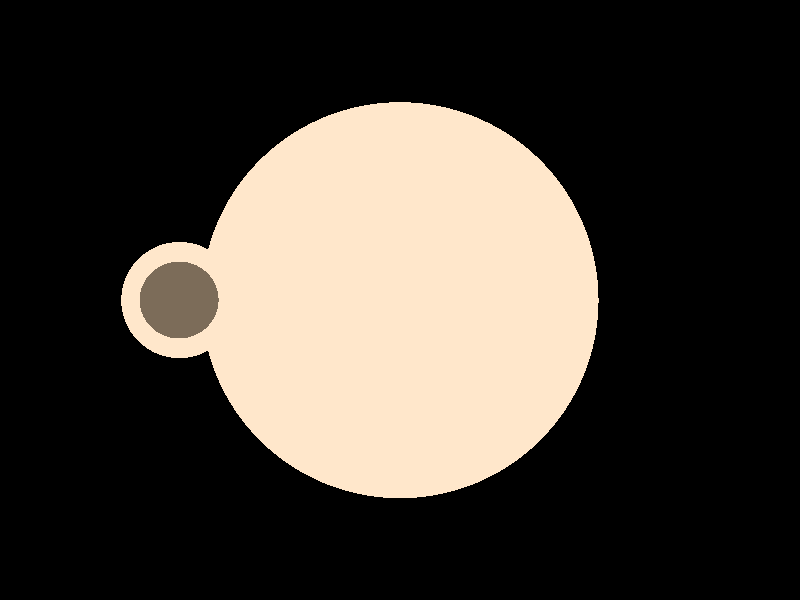 #version 3.7;
#include "colors.inc"    // The include files contain

global_settings {
  assumed_gamma 1.0
  radiosity {
     pretrace_start 0.08
      pretrace_end   0.01
      count 150
      nearest_count 10
      error_bound 0.5
      recursion_limit 3
      low_error_factor 0.5
      gray_threshold 0.0
      minimum_reuse 0.005
      maximum_reuse 0.2
      brightness 1
      adc_bailout 0.005
  }
}
default {finish {ambient 0}}
#declare intensity = 10;

#declare bigRad = 1;
#declare smallRad = 0.8;
#declare medRad = 0.83;

#declare bigRad2 = 0.3;
#declare smallRad2 = 0.8 * smallRad * bigRad2 / bigRad;
#declare coneDepth = 1;
#declare sphereFlatten = 0.3;
#declare sphereFlatten2 = 0.6;

#declare xoff = -1.1;

#ifdef (PUSH)
#declare pushed = true;
#else
#declare pushed = false;
#end

#if (pushed)
#declare buttonVerticalDisplace = -0.3;
#else
#declare buttonVerticalDisplace = -0.1;
#end

#declare myCone = cone {
  <0,0.01,0>, bigRad
  <0,-coneDepth,0>, 0
};

#declare myCone2 = cone {
  <0,0.01,0>, bigRad2
  <0,-bigRad2*coneDepth,0>, 0
  translate <xoff, 0, 0>
};

#if (false)
  camera {
    location <1, 2, -5>
    look_at  <0, 0,  0>
  }
#else
  camera {
    location <0, 3, -0.01>
    look_at  <0, 0,  0>
  }

#end

background { colour srgbt <0.0, 0.0, 0.0, 1.0> }

#declare pillHeight = 0.25;
#declare pillRad = 0.06;
#declare pill = union {
  sphere {<0,0,pillHeight>, pillRad}
  sphere {<0,0,-pillHeight>, pillRad}
  cylinder {<0,0,pillHeight>, <0,0,-pillHeight>, pillRad}
  translate <0, 0.8 * sphereFlatten, 0>
};
#declare formm = union {
  difference {
    plane {  <0, 1, 0>, 0         texture {pigment {color srgbt<0,0,0,1>} } }
    myCone
    cylinder {<0,0.01,0>, <0,-10,0>, medRad }
    myCone2
  }

  union {
  difference {
    sphere {  <0, 0, 0>, smallRad scale <1, sphereFlatten, 1>}
    torus { bigRad * 0.55, bigRad * 0.09 translate <0, sphereFlatten * 0.75, 0>}
    pill
  }
    cylinder { <0,0,0>, <0,-2,0>, smallRad }
    translate <0, buttonVerticalDisplace, 0>
  }
  sphere {  <xoff, 0, 0>, smallRad2 scale <1, sphereFlatten2, 1>
    #if (pushed)
  texture {finish {emission rgb intensity * <0,1,0>} pigment {color White}}
    #else
        texture {pigment {color rgb<0.2,0.15,0.1>} }
    #end
  }


};

union {
  formm
  texture {
    pigment { color  rgb <1.0, 0.8, 0.6> }
  }
}

//sphere {<0,0,0>, 1000 texture {finish{emission 0.1} pigment{color White}}}
light_source { <-2, 4, 3> color rgb <0.5,0.5,0.5>}
// light_source { <1, 4, -3> color rgb <1,1.1,1.2>}
